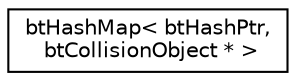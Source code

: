 digraph "Graphical Class Hierarchy"
{
  edge [fontname="Helvetica",fontsize="10",labelfontname="Helvetica",labelfontsize="10"];
  node [fontname="Helvetica",fontsize="10",shape=record];
  rankdir="LR";
  Node1 [label="btHashMap\< btHashPtr,\l btCollisionObject * \>",height=0.2,width=0.4,color="black", fillcolor="white", style="filled",URL="$classbt_hash_map.html"];
}

